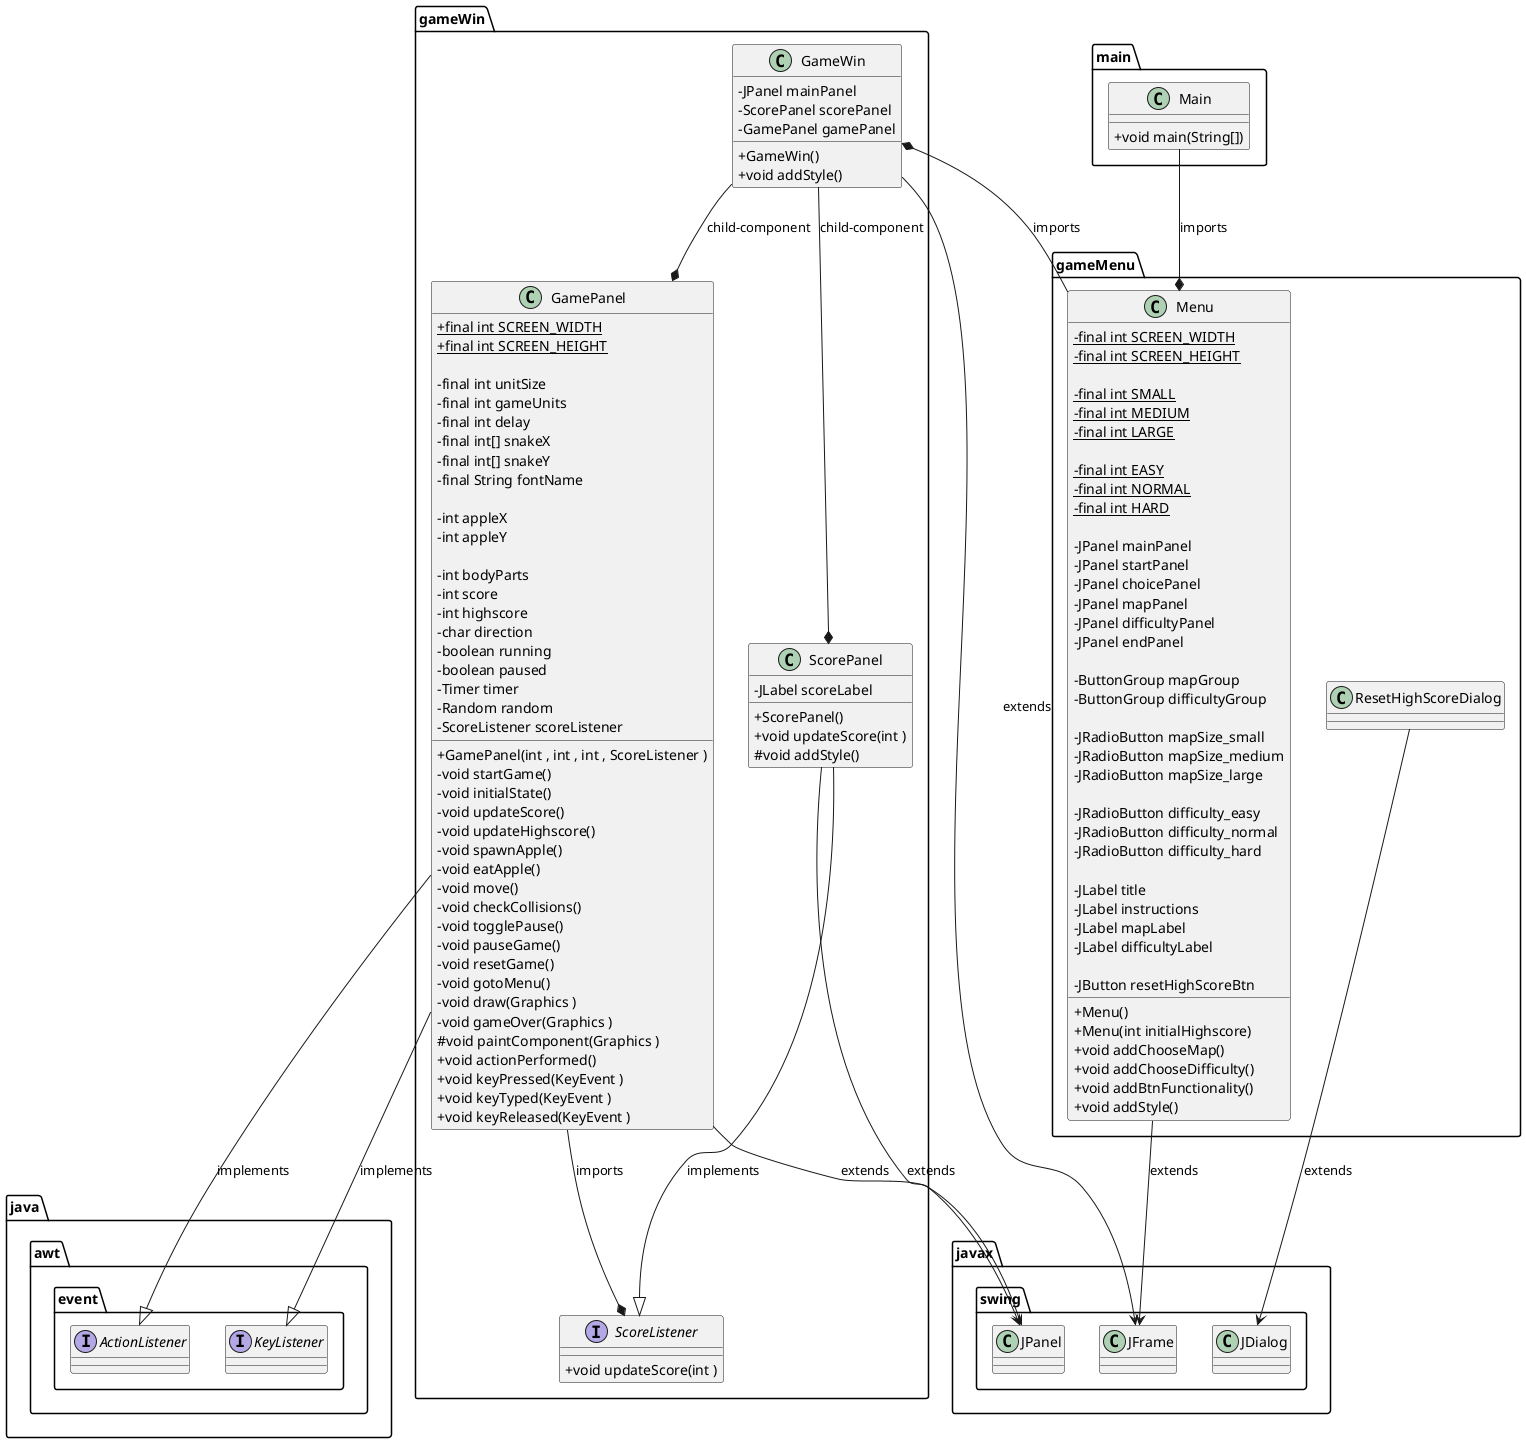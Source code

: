 @startuml gameClassDiagram

    skinparam classAttributeIconSize 0

    gameMenu.ResetHighScoreDialog --> javax.swing.JDialog : extends
    gameMenu.Menu --> javax.swing.JFrame : extends
    gameWin.GameWin --> javax.swing.JFrame : extends
    gameWin.GamePanel --> javax.swing.JPanel : extends
    gameWin.ScorePanel --> javax.swing.JPanel : extends

    gameWin.GamePanel --|> java.awt.event.KeyListener : implements
    gameWin.GamePanel --|> java.awt.event.ActionListener : implements
    gameWin.ScorePanel --|> gameWin.ScoreListener : implements

    gameWin.GameWin --* gameWin.ScorePanel : child-component
    gameWin.GameWin --* gameWin.GamePanel : child-component

    gameMenu.Menu -left-* gameWin.GameWin : imports
    gameWin.GamePanel --* gameWin.ScoreListener : imports
    main.Main --* gameMenu.Menu : imports

    package main {
        class Main
    }

    package gameMenu {
        class gameMenu.Menu
        class gameMenu.ResetHighScoreDialog
    }

    package gameWin {
        class gameWin.GameWin
        class gameWin.GamePanel
        class gameWin.ScorePanel
        interface gameWin.ScoreListener

    }

    package javax.swing {
        class javax.swing.JFrame
        class javax.swing.JDialog
        class javax.swing.JPanel
    }

    package java.awt.event {
        interface java.awt.event.KeyListener
        interface java.awt.event.ActionListener
    }

    class main.Main {
        +void main(String[])
    }

    class gameMenu.Menu {
        -final int {static} SCREEN_WIDTH
        -final int {static} SCREEN_HEIGHT
        
        -final int {static} SMALL
        -final int {static} MEDIUM
        -final int {static} LARGE
        
        -final int {static} EASY
        -final int {static} NORMAL
        -final int {static} HARD

        -JPanel mainPanel
        -JPanel startPanel
        -JPanel choicePanel
        -JPanel mapPanel
        -JPanel difficultyPanel
        -JPanel endPanel

        -ButtonGroup mapGroup
        -ButtonGroup difficultyGroup

        -JRadioButton mapSize_small
        -JRadioButton mapSize_medium
        -JRadioButton mapSize_large

        -JRadioButton difficulty_easy
        -JRadioButton difficulty_normal
        -JRadioButton difficulty_hard

        -JLabel title
        -JLabel instructions
        -JLabel mapLabel
        -JLabel difficultyLabel

        -JButton resetHighScoreBtn

        +Menu()
        +Menu(int initialHighscore)
        +void addChooseMap()
        +void addChooseDifficulty()
        +void addBtnFunctionality()
        +void addStyle()
    }

    class gameWin.GamePanel {
        +final int {static} SCREEN_WIDTH
        +final int {static} SCREEN_HEIGHT

        -final int unitSize
        -final int gameUnits
        -final int delay
        -final int[] snakeX
        -final int[] snakeY
        -final String fontName

        -int appleX
        -int appleY
        
        -int bodyParts
        -int score
        -int highscore
        -char direction
        -boolean running
        -boolean paused
        -Timer timer
        -Random random
        -ScoreListener scoreListener

        +GamePanel(int , int , int , ScoreListener )
        -void startGame()
        -void initialState()
        -void updateScore()
        -void updateHighscore()
        -void spawnApple()
        -void eatApple()
        -void move()
        -void checkCollisions()
        -void togglePause()
        -void pauseGame()
        -void resetGame()
        -void gotoMenu()
        -void draw(Graphics )
        -void gameOver(Graphics )
        #void paintComponent(Graphics )
        +void actionPerformed()
        +void keyPressed(KeyEvent )
        +void keyTyped(KeyEvent )
        +void keyReleased(KeyEvent )
    }

    class gameWin.ScorePanel {
        -JLabel scoreLabel
        
        +ScorePanel()
        +void updateScore(int )
        #void addStyle()
    }

    class gameWin.GameWin {
        -JPanel mainPanel
        -ScorePanel scorePanel
        -GamePanel gamePanel

        +GameWin()
        +void addStyle()
    }

    interface gameWin.ScoreListener {
        +void updateScore(int )
    }

@enduml
